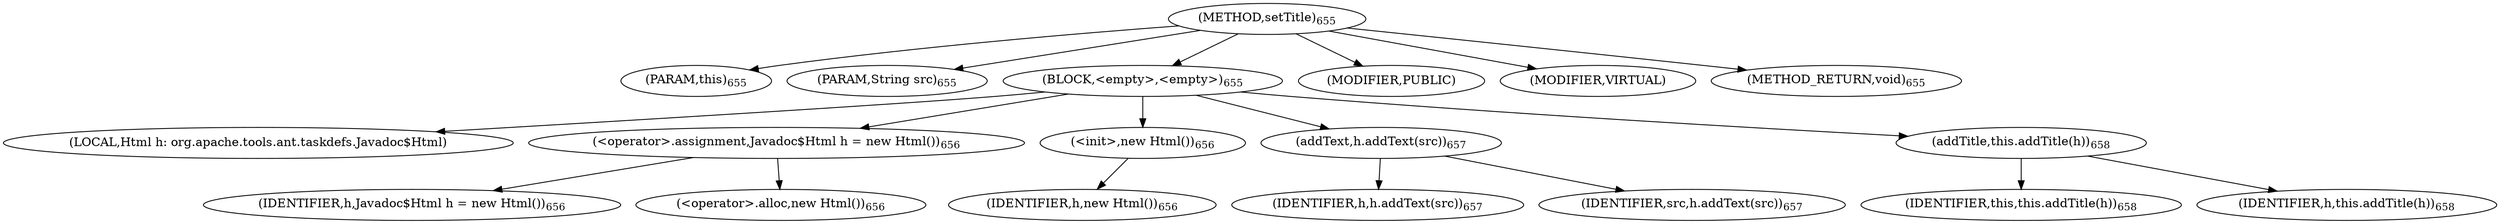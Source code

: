 digraph "setTitle" {  
"2116" [label = <(METHOD,setTitle)<SUB>655</SUB>> ]
"220" [label = <(PARAM,this)<SUB>655</SUB>> ]
"2117" [label = <(PARAM,String src)<SUB>655</SUB>> ]
"2118" [label = <(BLOCK,&lt;empty&gt;,&lt;empty&gt;)<SUB>655</SUB>> ]
"218" [label = <(LOCAL,Html h: org.apache.tools.ant.taskdefs.Javadoc$Html)> ]
"2119" [label = <(&lt;operator&gt;.assignment,Javadoc$Html h = new Html())<SUB>656</SUB>> ]
"2120" [label = <(IDENTIFIER,h,Javadoc$Html h = new Html())<SUB>656</SUB>> ]
"2121" [label = <(&lt;operator&gt;.alloc,new Html())<SUB>656</SUB>> ]
"2122" [label = <(&lt;init&gt;,new Html())<SUB>656</SUB>> ]
"217" [label = <(IDENTIFIER,h,new Html())<SUB>656</SUB>> ]
"2123" [label = <(addText,h.addText(src))<SUB>657</SUB>> ]
"2124" [label = <(IDENTIFIER,h,h.addText(src))<SUB>657</SUB>> ]
"2125" [label = <(IDENTIFIER,src,h.addText(src))<SUB>657</SUB>> ]
"2126" [label = <(addTitle,this.addTitle(h))<SUB>658</SUB>> ]
"219" [label = <(IDENTIFIER,this,this.addTitle(h))<SUB>658</SUB>> ]
"2127" [label = <(IDENTIFIER,h,this.addTitle(h))<SUB>658</SUB>> ]
"2128" [label = <(MODIFIER,PUBLIC)> ]
"2129" [label = <(MODIFIER,VIRTUAL)> ]
"2130" [label = <(METHOD_RETURN,void)<SUB>655</SUB>> ]
  "2116" -> "220" 
  "2116" -> "2117" 
  "2116" -> "2118" 
  "2116" -> "2128" 
  "2116" -> "2129" 
  "2116" -> "2130" 
  "2118" -> "218" 
  "2118" -> "2119" 
  "2118" -> "2122" 
  "2118" -> "2123" 
  "2118" -> "2126" 
  "2119" -> "2120" 
  "2119" -> "2121" 
  "2122" -> "217" 
  "2123" -> "2124" 
  "2123" -> "2125" 
  "2126" -> "219" 
  "2126" -> "2127" 
}
